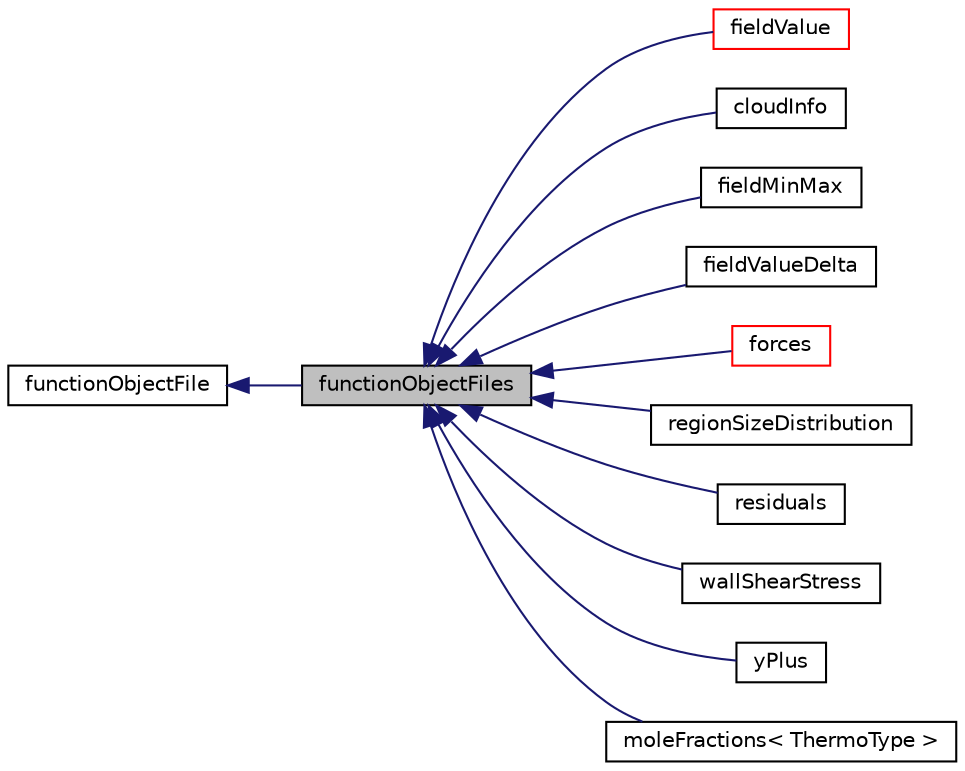 digraph "functionObjectFiles"
{
  bgcolor="transparent";
  edge [fontname="Helvetica",fontsize="10",labelfontname="Helvetica",labelfontsize="10"];
  node [fontname="Helvetica",fontsize="10",shape=record];
  rankdir="LR";
  Node1 [label="functionObjectFiles",height=0.2,width=0.4,color="black", fillcolor="grey75", style="filled", fontcolor="black"];
  Node2 -> Node1 [dir="back",color="midnightblue",fontsize="10",style="solid",fontname="Helvetica"];
  Node2 [label="functionObjectFile",height=0.2,width=0.4,color="black",URL="$a00880.html",tooltip="Base class for output file data handling. "];
  Node1 -> Node3 [dir="back",color="midnightblue",fontsize="10",style="solid",fontname="Helvetica"];
  Node3 [label="fieldValue",height=0.2,width=0.4,color="red",URL="$a00783.html",tooltip="Base class for field value -based function objects. "];
  Node1 -> Node4 [dir="back",color="midnightblue",fontsize="10",style="solid",fontname="Helvetica"];
  Node4 [label="cloudInfo",height=0.2,width=0.4,color="black",URL="$a00282.html",tooltip="This function object outputs Lagrangian cloud information to a file. The current outputs include: ..."];
  Node1 -> Node5 [dir="back",color="midnightblue",fontsize="10",style="solid",fontname="Helvetica"];
  Node5 [label="fieldMinMax",height=0.2,width=0.4,color="black",URL="$a00776.html",tooltip="This function object calculates the value and location of scalar minimim and maximum for a list of us..."];
  Node1 -> Node6 [dir="back",color="midnightblue",fontsize="10",style="solid",fontname="Helvetica"];
  Node6 [label="fieldValueDelta",height=0.2,width=0.4,color="black",URL="$a00784.html",tooltip="This function object provides a differencing option between two &#39;field value&#39; function objects..."];
  Node1 -> Node7 [dir="back",color="midnightblue",fontsize="10",style="solid",fontname="Helvetica"];
  Node7 [label="forces",height=0.2,width=0.4,color="red",URL="$a00866.html",tooltip="This function object calculates the forces and moments by integrating the pressure and skin-friction ..."];
  Node1 -> Node8 [dir="back",color="midnightblue",fontsize="10",style="solid",fontname="Helvetica"];
  Node8 [label="regionSizeDistribution",height=0.2,width=0.4,color="black",URL="$a02189.html",tooltip="This function object creates a size distribution via interrogating a continuous phase fraction field..."];
  Node1 -> Node9 [dir="back",color="midnightblue",fontsize="10",style="solid",fontname="Helvetica"];
  Node9 [label="residuals",height=0.2,width=0.4,color="black",URL="$a02210.html",tooltip="This function object writes out the initial residual for specified fields. "];
  Node1 -> Node10 [dir="back",color="midnightblue",fontsize="10",style="solid",fontname="Helvetica"];
  Node10 [label="wallShearStress",height=0.2,width=0.4,color="black",URL="$a02948.html",tooltip="This function object evaluates and outputs the shear stress at wall patches. The result is written as..."];
  Node1 -> Node11 [dir="back",color="midnightblue",fontsize="10",style="solid",fontname="Helvetica"];
  Node11 [label="yPlus",height=0.2,width=0.4,color="black",URL="$a02988.html",tooltip="Evaluates and outputs turbulence y+ for models. Values written to time directories as field &#39;yPlus&#39;..."];
  Node1 -> Node12 [dir="back",color="midnightblue",fontsize="10",style="solid",fontname="Helvetica"];
  Node12 [label="moleFractions\< ThermoType \>",height=0.2,width=0.4,color="black",URL="$a01556.html",tooltip="This function object calculates mole-fraction fields from the mass-fraction fields of the psi/rhoReac..."];
}
